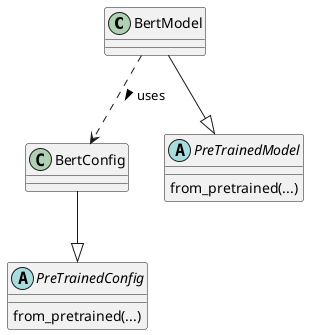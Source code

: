 @startuml

' https://huggingface.co/docs/transformers/model_doc/bert#transformers.BertModel

class BertModel {}

' https://huggingface.co/docs/transformers/model_doc/bert#transformers.BertConfig
class BertConfig{}

BertModel ..> BertConfig : > uses

abstract PreTrainedModel {
    from_pretrained(...)
}

' https://huggingface.co/docs/transformers/v4.36.1/en/main_classes/configuration#transformers.PretrainedConfig
abstract PreTrainedConfig{
    from_pretrained(...)
}

BertModel --|> PreTrainedModel
BertConfig --|> PreTrainedConfig

' class BertTokenizer{}
' class BertTokenizerFast{}

@enduml